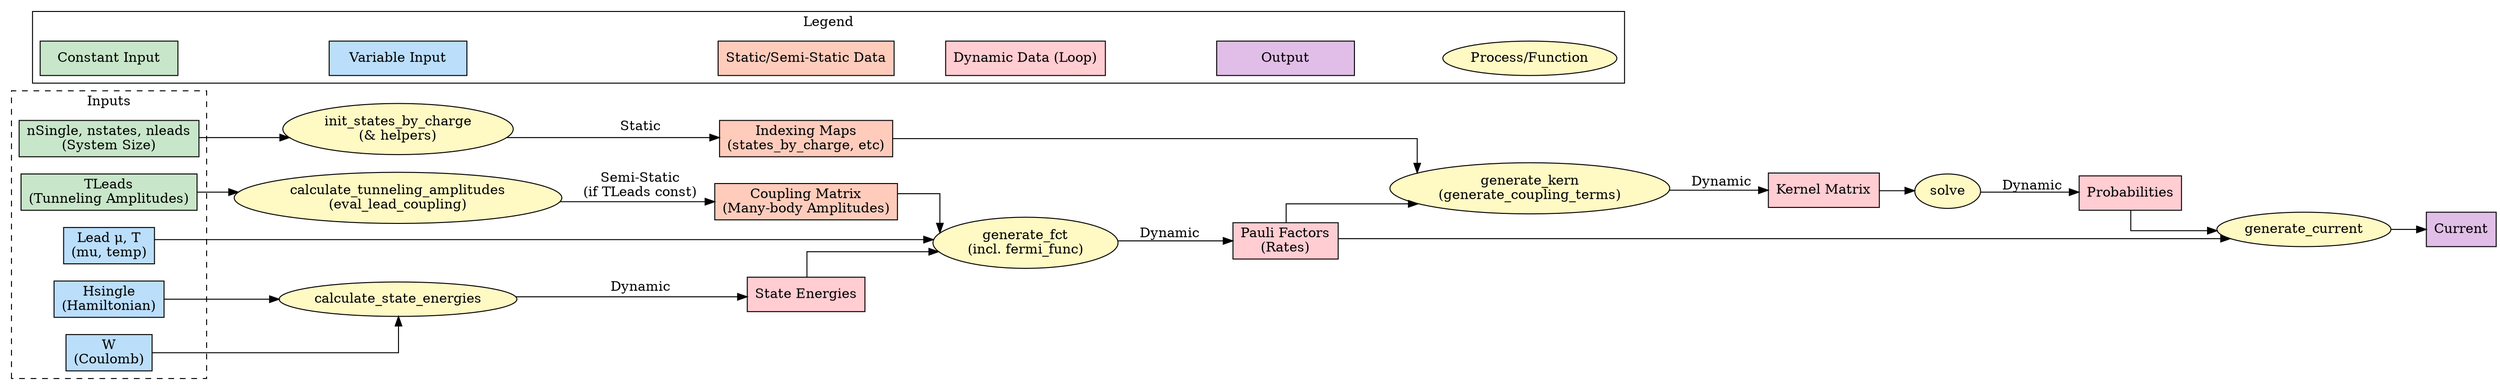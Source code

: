 digraph PauliSolverFlow {
    rankdir=LR; // Left-to-right layout is often good for flow
    splines=ortho; // Use orthogonal lines for cleaner look

    node [shape=rect, style=filled];

    // Input Nodes
    subgraph cluster_inputs {
        label="Inputs";
        style=dashed;
        node [fillcolor="#C8E6C9"]; // Light Green
        TLeads [label="TLeads\n(Tunneling Amplitudes)"];
        nSingle [label="nSingle, nstates, nleads\n(System Size)"];

        node [fillcolor="#BBDEFB"]; // Light Blue
        Hsingle [label="Hsingle\n(Hamiltonian)"];
        W [label="W\n(Coulomb)"];
        LeadParams [label="Lead μ, T\n(mu, temp)"];
    }

    // Process Nodes (Ellipses)
    node [shape=ellipse, style=filled, fillcolor="#FFF9C4"]; // Light Yellow
    proc_Index [label="init_states_by_charge\n(& helpers)"];
    proc_Coupling [label="calculate_tunneling_amplitudes\n(eval_lead_coupling)"];
    proc_Energy [label="calculate_state_energies"];
    proc_Factors [label="generate_fct\n(incl. fermi_func)"];
    proc_Kernel [label="generate_kern\n(generate_coupling_terms)"];
    proc_Solve [label="solve"];
    proc_Current [label="generate_current"];

    // Calculated Data Nodes
    node [shape=rect, style=filled];
    data_Index [label="Indexing Maps\n(states_by_charge, etc)", fillcolor="#FFCCBC"]; // Light Orange (Static)
    data_Coupling [label="Coupling Matrix\n(Many-body Amplitudes)", fillcolor="#FFCCBC"]; // Light Orange (Semi-Static)
    data_Energy [label="State Energies", fillcolor="#FFCDD2"]; // Light Red (Dynamic)
    data_Factors [label="Pauli Factors\n(Rates)", fillcolor="#FFCDD2"]; // Light Red (Dynamic)
    data_Kernel [label="Kernel Matrix", fillcolor="#FFCDD2"]; // Light Red (Dynamic)
    data_Probs [label="Probabilities", fillcolor="#FFCDD2"]; // Light Red (Dynamic)
    data_Current [label="Current", fillcolor="#E1BEE7"]; // Light Purple (Output)


    // Edges showing dependencies

    // --- One-Time Setup ---
    nSingle -> proc_Index;
    proc_Index -> data_Index [label=" Static"];

    TLeads -> proc_Coupling;
    proc_Coupling -> data_Coupling [label=" Semi-Static\n (if TLeads const)"];

    // --- Per-Step Calculation Loop ---
    Hsingle -> proc_Energy;
    W -> proc_Energy;
    proc_Energy -> data_Energy [label=" Dynamic"];

    data_Energy -> proc_Factors;
    LeadParams -> proc_Factors;
    data_Coupling -> proc_Factors; // Reuses pre-calculated coupling
    proc_Factors -> data_Factors [label=" Dynamic"];

    data_Factors -> proc_Kernel;
    data_Index -> proc_Kernel; // Uses static indexing
    proc_Kernel -> data_Kernel [label=" Dynamic"];

    data_Kernel -> proc_Solve;
    proc_Solve -> data_Probs [label=" Dynamic"];

    data_Probs -> proc_Current;
    data_Factors -> proc_Current; // Current depends on both rates and probs
    proc_Current -> data_Current;


    // Legend (Optional but helpful)
    subgraph cluster_legend {
        rank=sink; // Put legend at the bottom
        label = "Legend";
        node [shape=rect, style=filled, width=2, height=0.5];
        key_const_in [label="Constant Input", fillcolor="#C8E6C9"];
        key_var_in [label="Variable Input", fillcolor="#BBDEFB"];
        key_static_data [label="Static/Semi-Static Data", fillcolor="#FFCCBC"];
        key_dyn_data [label="Dynamic Data (Loop)", fillcolor="#FFCDD2"];
        key_out [label="Output", fillcolor="#E1BEE7"];
        key_proc [label="Process/Function", shape=ellipse, fillcolor="#FFF9C4"];
        key_const_in -> key_var_in -> key_static_data -> key_dyn_data -> key_out -> key_proc [style=invis]; // Layout hint
    }

}